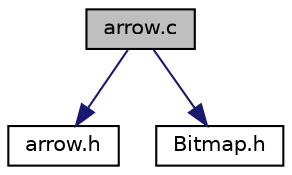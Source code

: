 digraph "arrow.c"
{
  edge [fontname="Helvetica",fontsize="10",labelfontname="Helvetica",labelfontsize="10"];
  node [fontname="Helvetica",fontsize="10",shape=record];
  Node0 [label="arrow.c",height=0.2,width=0.4,color="black", fillcolor="grey75", style="filled", fontcolor="black"];
  Node0 -> Node1 [color="midnightblue",fontsize="10",style="solid",fontname="Helvetica"];
  Node1 [label="arrow.h",height=0.2,width=0.4,color="black", fillcolor="white", style="filled",URL="$arrow_8h.html"];
  Node0 -> Node2 [color="midnightblue",fontsize="10",style="solid",fontname="Helvetica"];
  Node2 [label="Bitmap.h",height=0.2,width=0.4,color="black", fillcolor="white", style="filled",URL="$_bitmap_8h.html"];
}
